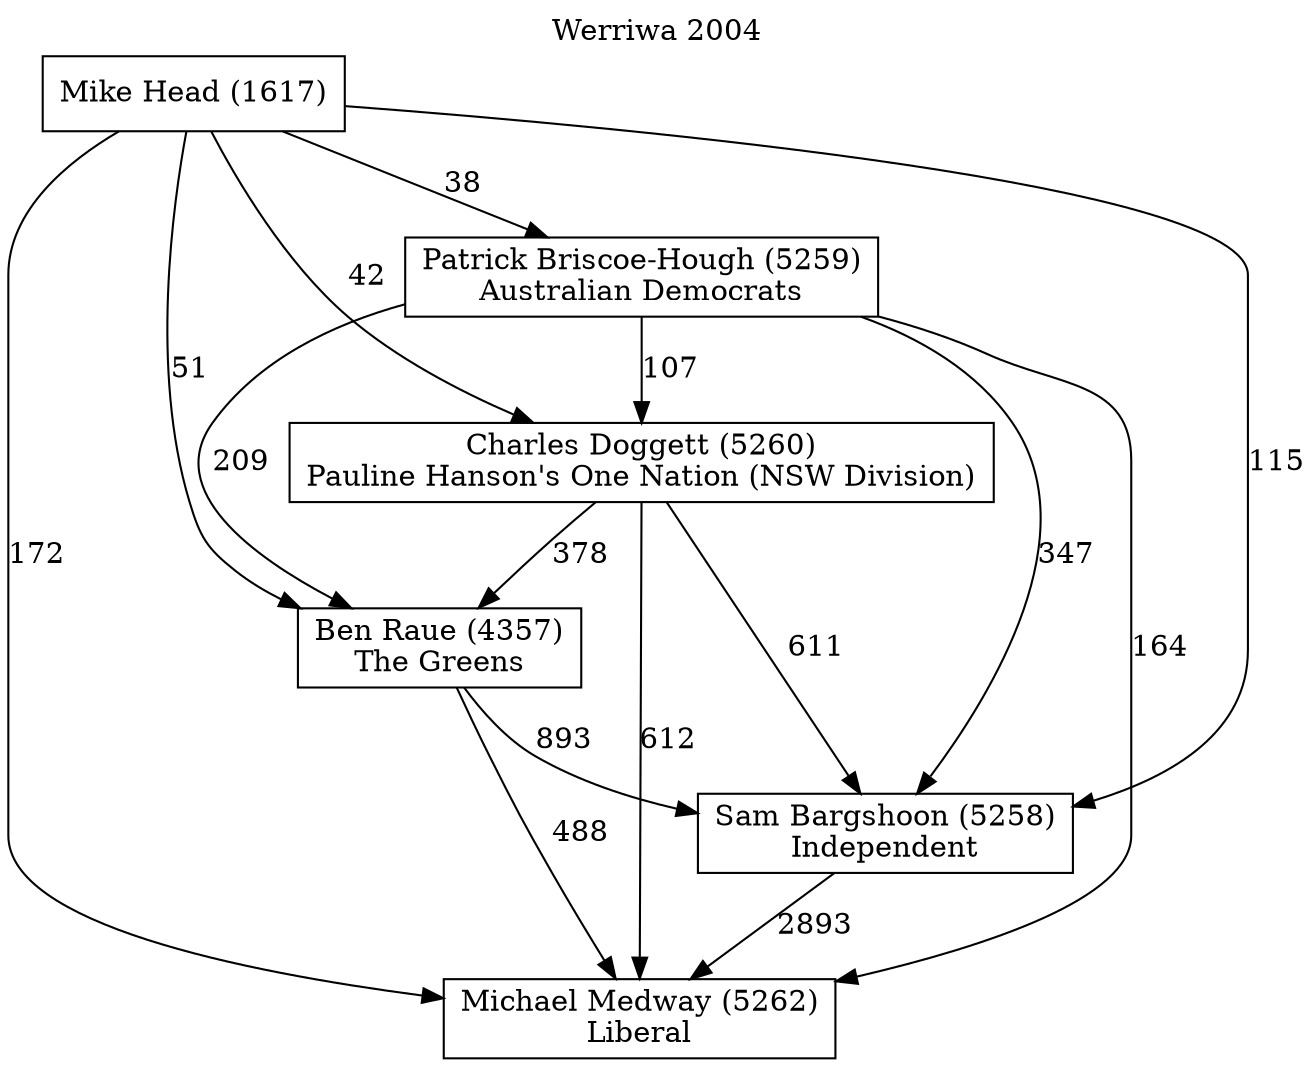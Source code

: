 // House preference flow
digraph "Michael Medway (5262)_Werriwa_2004" {
	graph [label="Werriwa 2004" labelloc=t mclimit=10]
	node [shape=box]
	"Michael Medway (5262)" [label="Michael Medway (5262)
Liberal"]
	"Sam Bargshoon (5258)" [label="Sam Bargshoon (5258)
Independent"]
	"Ben Raue (4357)" [label="Ben Raue (4357)
The Greens"]
	"Charles Doggett (5260)" [label="Charles Doggett (5260)
Pauline Hanson's One Nation (NSW Division)"]
	"Patrick Briscoe-Hough (5259)" [label="Patrick Briscoe-Hough (5259)
Australian Democrats"]
	"Mike Head (1617)" [label="Mike Head (1617)
"]
	"Sam Bargshoon (5258)" -> "Michael Medway (5262)" [label=2893]
	"Ben Raue (4357)" -> "Sam Bargshoon (5258)" [label=893]
	"Charles Doggett (5260)" -> "Ben Raue (4357)" [label=378]
	"Patrick Briscoe-Hough (5259)" -> "Charles Doggett (5260)" [label=107]
	"Mike Head (1617)" -> "Patrick Briscoe-Hough (5259)" [label=38]
	"Ben Raue (4357)" -> "Michael Medway (5262)" [label=488]
	"Charles Doggett (5260)" -> "Michael Medway (5262)" [label=612]
	"Patrick Briscoe-Hough (5259)" -> "Michael Medway (5262)" [label=164]
	"Mike Head (1617)" -> "Michael Medway (5262)" [label=172]
	"Mike Head (1617)" -> "Charles Doggett (5260)" [label=42]
	"Patrick Briscoe-Hough (5259)" -> "Ben Raue (4357)" [label=209]
	"Mike Head (1617)" -> "Ben Raue (4357)" [label=51]
	"Charles Doggett (5260)" -> "Sam Bargshoon (5258)" [label=611]
	"Patrick Briscoe-Hough (5259)" -> "Sam Bargshoon (5258)" [label=347]
	"Mike Head (1617)" -> "Sam Bargshoon (5258)" [label=115]
}
